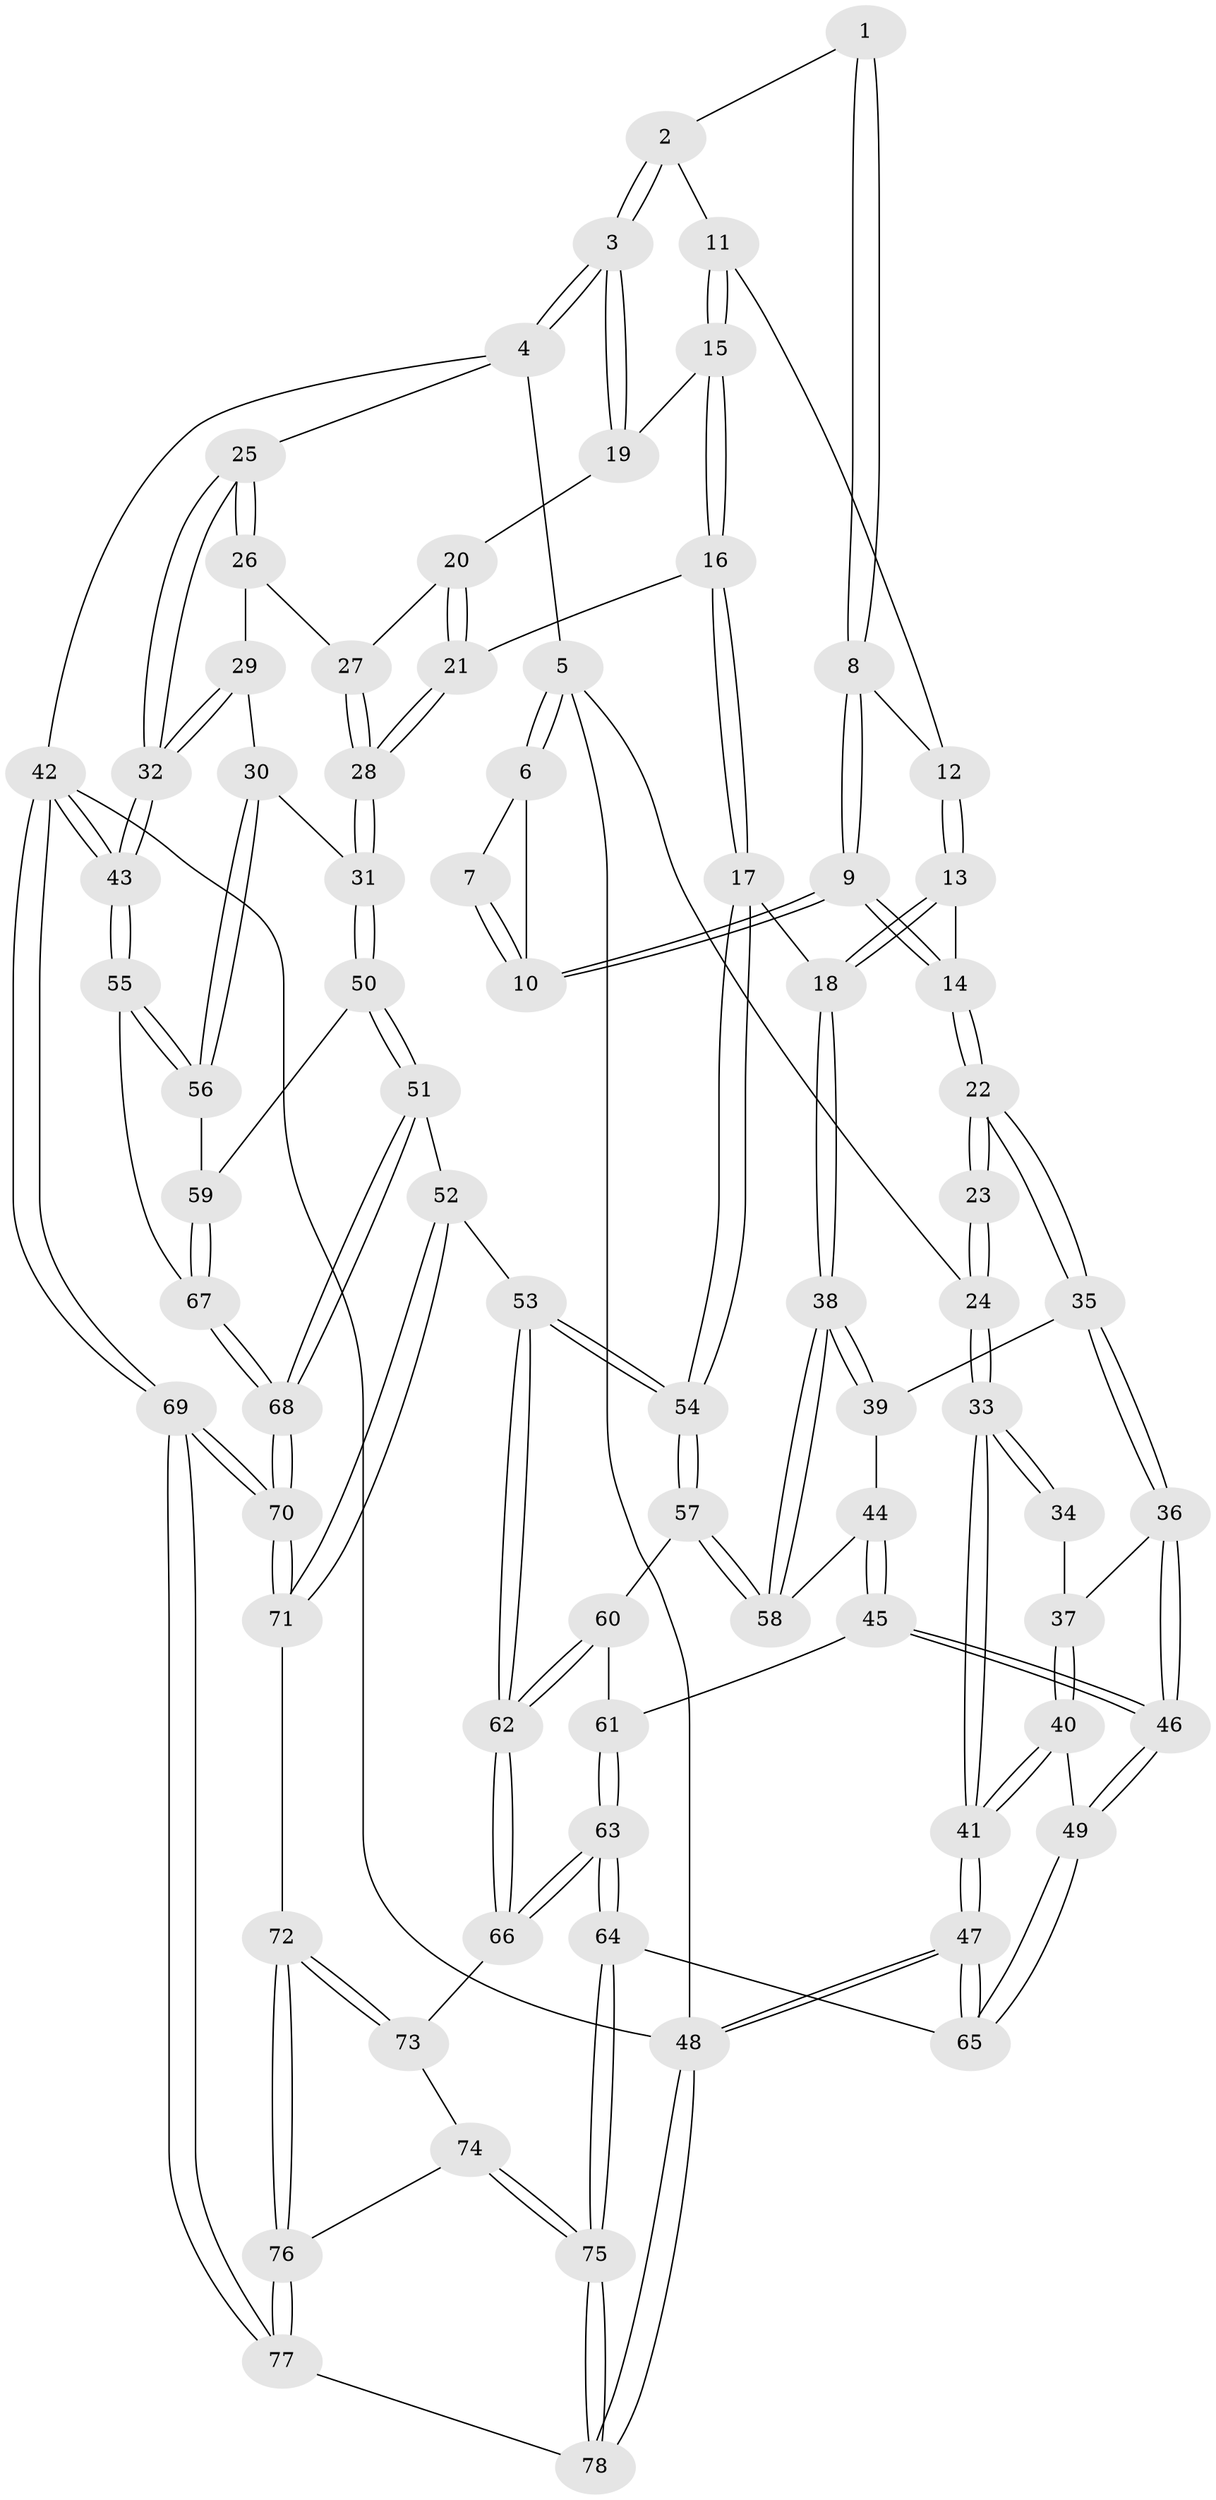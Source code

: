 // Generated by graph-tools (version 1.1) at 2025/27/03/09/25 03:27:05]
// undirected, 78 vertices, 192 edges
graph export_dot {
graph [start="1"]
  node [color=gray90,style=filled];
  1 [pos="+0.6429330711928152+0"];
  2 [pos="+0.7096095740959957+0"];
  3 [pos="+1+0"];
  4 [pos="+1+0"];
  5 [pos="+0+0"];
  6 [pos="+0+0"];
  7 [pos="+0.6052239256924831+0"];
  8 [pos="+0.5175931466201359+0.22609464395598844"];
  9 [pos="+0.3725387861168119+0.19558555855498216"];
  10 [pos="+0.37241120935303385+0.19465125534357985"];
  11 [pos="+0.6136100112396135+0.23912348696774519"];
  12 [pos="+0.5400961946940579+0.23788774555479617"];
  13 [pos="+0.5161846365579124+0.4042096988008995"];
  14 [pos="+0.30912472085168907+0.31038558573816366"];
  15 [pos="+0.6208695701838226+0.24461627440179398"];
  16 [pos="+0.7188305081430811+0.4335076711984632"];
  17 [pos="+0.7013490671536423+0.4438889247696268"];
  18 [pos="+0.5191477766450315+0.4083420616611873"];
  19 [pos="+0.8621080072763518+0.16066635637559556"];
  20 [pos="+0.8220599122397987+0.27158823128876575"];
  21 [pos="+0.748427265440306+0.43223558569836595"];
  22 [pos="+0.2552964326905034+0.3555336726022824"];
  23 [pos="+0.13378393890747364+0.2841569540744291"];
  24 [pos="+0+0"];
  25 [pos="+1+0"];
  26 [pos="+0.9665949726010442+0.3422178595732063"];
  27 [pos="+0.9332824254570335+0.35093239662224557"];
  28 [pos="+0.7642941828505252+0.4417183298748034"];
  29 [pos="+0.9445747698809633+0.42559643807865444"];
  30 [pos="+0.7824656634805499+0.45430156640989044"];
  31 [pos="+0.7749170258026897+0.4506928287093898"];
  32 [pos="+1+0.5788585997824145"];
  33 [pos="+0+0.4218679085244804"];
  34 [pos="+0+0.4175442183139301"];
  35 [pos="+0.25206809798644325+0.3960014080646872"];
  36 [pos="+0.22098266336563496+0.4391380222792222"];
  37 [pos="+0.08315241843459538+0.4761475187562901"];
  38 [pos="+0.4487141144392847+0.5289660067941727"];
  39 [pos="+0.28513033975239765+0.4271511695661858"];
  40 [pos="+0+0.7053708160616394"];
  41 [pos="+0+0.7690845552230515"];
  42 [pos="+1+1"];
  43 [pos="+1+0.6534156341027694"];
  44 [pos="+0.3356898900444534+0.5864514066720403"];
  45 [pos="+0.2916200686015512+0.6449325265697932"];
  46 [pos="+0.1906760520315612+0.6489918806530949"];
  47 [pos="+0+1"];
  48 [pos="+0+1"];
  49 [pos="+0.17950177143316617+0.6619726022610181"];
  50 [pos="+0.7798876178014255+0.6935358559504143"];
  51 [pos="+0.6435318428580724+0.7231911858490436"];
  52 [pos="+0.6371516461452501+0.722877590630607"];
  53 [pos="+0.5898378377725861+0.6852729773247219"];
  54 [pos="+0.5798175802992479+0.6563149994377523"];
  55 [pos="+1+0.6224664334384685"];
  56 [pos="+0.9612621478176584+0.6089572592211213"];
  57 [pos="+0.4815527198964039+0.6062671814097218"];
  58 [pos="+0.46463999512606524+0.5803429138618058"];
  59 [pos="+0.7878535208322316+0.695528511106357"];
  60 [pos="+0.39773492123968507+0.6636801017880574"];
  61 [pos="+0.36328365598911666+0.6820568149018165"];
  62 [pos="+0.4601967681697327+0.8087404618230959"];
  63 [pos="+0.35496988346868225+0.832698838720174"];
  64 [pos="+0.3286488342302103+0.8529693474571731"];
  65 [pos="+0.27453714965651105+0.8378623279621649"];
  66 [pos="+0.45816038683736837+0.8109719821899491"];
  67 [pos="+0.8379174399091106+0.7737320344164208"];
  68 [pos="+0.9006809486262184+0.946640065130832"];
  69 [pos="+1+1"];
  70 [pos="+0.9650595372937794+1"];
  71 [pos="+0.6377242498291222+0.8736316607560095"];
  72 [pos="+0.6004222050043005+0.9082180316248715"];
  73 [pos="+0.5154482489544402+0.8963805625604717"];
  74 [pos="+0.4927832541982161+0.9356396970508043"];
  75 [pos="+0.37488054529441905+1"];
  76 [pos="+0.5932796268931724+1"];
  77 [pos="+0.6083885232170189+1"];
  78 [pos="+0.3654155949061325+1"];
  1 -- 2;
  1 -- 8;
  1 -- 8;
  2 -- 3;
  2 -- 3;
  2 -- 11;
  3 -- 4;
  3 -- 4;
  3 -- 19;
  3 -- 19;
  4 -- 5;
  4 -- 25;
  4 -- 42;
  5 -- 6;
  5 -- 6;
  5 -- 24;
  5 -- 48;
  6 -- 7;
  6 -- 10;
  7 -- 10;
  7 -- 10;
  8 -- 9;
  8 -- 9;
  8 -- 12;
  9 -- 10;
  9 -- 10;
  9 -- 14;
  9 -- 14;
  11 -- 12;
  11 -- 15;
  11 -- 15;
  12 -- 13;
  12 -- 13;
  13 -- 14;
  13 -- 18;
  13 -- 18;
  14 -- 22;
  14 -- 22;
  15 -- 16;
  15 -- 16;
  15 -- 19;
  16 -- 17;
  16 -- 17;
  16 -- 21;
  17 -- 18;
  17 -- 54;
  17 -- 54;
  18 -- 38;
  18 -- 38;
  19 -- 20;
  20 -- 21;
  20 -- 21;
  20 -- 27;
  21 -- 28;
  21 -- 28;
  22 -- 23;
  22 -- 23;
  22 -- 35;
  22 -- 35;
  23 -- 24;
  23 -- 24;
  24 -- 33;
  24 -- 33;
  25 -- 26;
  25 -- 26;
  25 -- 32;
  25 -- 32;
  26 -- 27;
  26 -- 29;
  27 -- 28;
  27 -- 28;
  28 -- 31;
  28 -- 31;
  29 -- 30;
  29 -- 32;
  29 -- 32;
  30 -- 31;
  30 -- 56;
  30 -- 56;
  31 -- 50;
  31 -- 50;
  32 -- 43;
  32 -- 43;
  33 -- 34;
  33 -- 34;
  33 -- 41;
  33 -- 41;
  34 -- 37;
  35 -- 36;
  35 -- 36;
  35 -- 39;
  36 -- 37;
  36 -- 46;
  36 -- 46;
  37 -- 40;
  37 -- 40;
  38 -- 39;
  38 -- 39;
  38 -- 58;
  38 -- 58;
  39 -- 44;
  40 -- 41;
  40 -- 41;
  40 -- 49;
  41 -- 47;
  41 -- 47;
  42 -- 43;
  42 -- 43;
  42 -- 69;
  42 -- 69;
  42 -- 48;
  43 -- 55;
  43 -- 55;
  44 -- 45;
  44 -- 45;
  44 -- 58;
  45 -- 46;
  45 -- 46;
  45 -- 61;
  46 -- 49;
  46 -- 49;
  47 -- 48;
  47 -- 48;
  47 -- 65;
  47 -- 65;
  48 -- 78;
  48 -- 78;
  49 -- 65;
  49 -- 65;
  50 -- 51;
  50 -- 51;
  50 -- 59;
  51 -- 52;
  51 -- 68;
  51 -- 68;
  52 -- 53;
  52 -- 71;
  52 -- 71;
  53 -- 54;
  53 -- 54;
  53 -- 62;
  53 -- 62;
  54 -- 57;
  54 -- 57;
  55 -- 56;
  55 -- 56;
  55 -- 67;
  56 -- 59;
  57 -- 58;
  57 -- 58;
  57 -- 60;
  59 -- 67;
  59 -- 67;
  60 -- 61;
  60 -- 62;
  60 -- 62;
  61 -- 63;
  61 -- 63;
  62 -- 66;
  62 -- 66;
  63 -- 64;
  63 -- 64;
  63 -- 66;
  63 -- 66;
  64 -- 65;
  64 -- 75;
  64 -- 75;
  66 -- 73;
  67 -- 68;
  67 -- 68;
  68 -- 70;
  68 -- 70;
  69 -- 70;
  69 -- 70;
  69 -- 77;
  69 -- 77;
  70 -- 71;
  70 -- 71;
  71 -- 72;
  72 -- 73;
  72 -- 73;
  72 -- 76;
  72 -- 76;
  73 -- 74;
  74 -- 75;
  74 -- 75;
  74 -- 76;
  75 -- 78;
  75 -- 78;
  76 -- 77;
  76 -- 77;
  77 -- 78;
}
